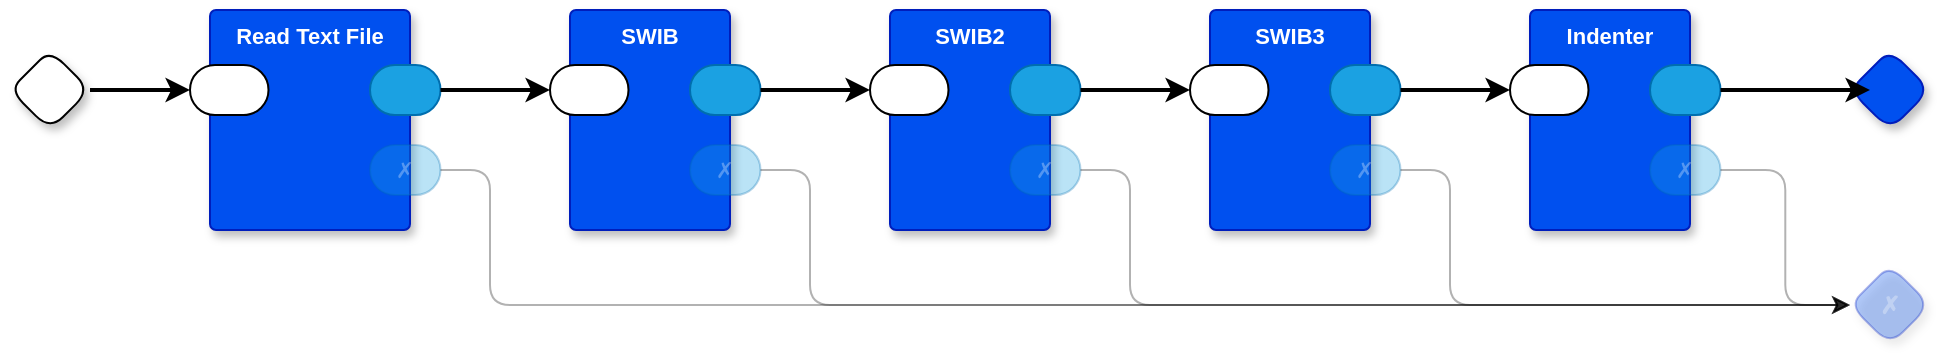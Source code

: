 <mxfile version="24.2.5" type="device" pages="5">
  <diagram name="main" id="m0zTKrYATkNEm8Ja8VeW">
    <mxGraphModel dx="89" dy="1643" grid="1" gridSize="10" guides="1" tooltips="1" connect="1" arrows="1" fold="1" page="1" pageScale="1" pageWidth="850" pageHeight="1100" math="0" shadow="0">
      <root>
        <mxCell id="0" />
        <mxCell id="1" parent="0" />
        <mxCell id="vDygsiKEvxKdtxCckLj3-15" value="Read Text File" style="rounded=1;whiteSpace=wrap;sketch=0;container=1;recursiveResize=0;verticalAlign=top;arcSize=6;fontStyle=1;autosize=0;points=[];absoluteArcSize=1;shadow=1;strokeColor=#001DBC;fillColor=#0050ef;fontColor=#ffffff;fontFamily=Helvetica;fontSize=11;labelBackgroundColor=none;" parent="1" vertex="1">
          <mxGeometry x="980" y="-1000" width="100" height="110" as="geometry">
            <mxRectangle x="-98" y="-1230" width="99" height="26" as="alternateBounds" />
          </mxGeometry>
        </mxCell>
        <mxCell id="vDygsiKEvxKdtxCckLj3-16" value="" style="rounded=1;whiteSpace=wrap;sketch=0;points=[[0,0.5,0,0,0],[1,0.5,0,0,0]];arcSize=50;fontFamily=Helvetica;fontSize=11;fontColor=default;labelBackgroundColor=none;" parent="vDygsiKEvxKdtxCckLj3-15" vertex="1">
          <mxGeometry x="-10" y="27.5" width="39.25" height="25" as="geometry" />
        </mxCell>
        <mxCell id="vDygsiKEvxKdtxCckLj3-17" value="" style="rounded=1;whiteSpace=wrap;sketch=0;points=[[0,0.5,0,0,0],[1,0.5,0,0,0]];fillColor=#1ba1e2;fontColor=#ffffff;strokeColor=#006EAF;arcSize=50;fontFamily=Helvetica;fontSize=11;labelBackgroundColor=none;" parent="vDygsiKEvxKdtxCckLj3-15" vertex="1">
          <mxGeometry x="80" y="27.5" width="35.25" height="25" as="geometry" />
        </mxCell>
        <mxCell id="vDygsiKEvxKdtxCckLj3-18" value="✗" style="rounded=1;whiteSpace=wrap;sketch=0;points=[[0,0.5,0,0,0],[1,0.5,0,0,0]];fillColor=#1ba1e2;fontColor=#ffffff;strokeColor=#006EAF;arcSize=50;fontFamily=Helvetica;fontSize=11;textOpacity=30;opacity=30;labelBackgroundColor=none;" parent="vDygsiKEvxKdtxCckLj3-15" vertex="1">
          <mxGeometry x="80" y="67.5" width="35.25" height="25" as="geometry" />
        </mxCell>
        <mxCell id="vDygsiKEvxKdtxCckLj3-19" value="SWIB" style="rounded=1;whiteSpace=wrap;sketch=0;container=1;recursiveResize=0;verticalAlign=top;arcSize=6;fontStyle=1;autosize=0;points=[];absoluteArcSize=1;shadow=1;strokeColor=#001DBC;fillColor=#0050ef;fontColor=#ffffff;fontFamily=Helvetica;fontSize=11;labelBackgroundColor=none;" parent="1" vertex="1">
          <mxGeometry x="1160" y="-1000" width="80" height="110" as="geometry">
            <mxRectangle x="-98" y="-1230" width="99" height="26" as="alternateBounds" />
          </mxGeometry>
        </mxCell>
        <mxCell id="vDygsiKEvxKdtxCckLj3-20" value="" style="rounded=1;whiteSpace=wrap;sketch=0;points=[[0,0.5,0,0,0],[1,0.5,0,0,0]];arcSize=50;fontFamily=Helvetica;fontSize=11;fontColor=default;labelBackgroundColor=none;" parent="vDygsiKEvxKdtxCckLj3-19" vertex="1">
          <mxGeometry x="-10" y="27.5" width="39.25" height="25" as="geometry" />
        </mxCell>
        <mxCell id="vDygsiKEvxKdtxCckLj3-21" value="" style="rounded=1;whiteSpace=wrap;sketch=0;points=[[0,0.5,0,0,0],[1,0.5,0,0,0]];fillColor=#1ba1e2;fontColor=#ffffff;strokeColor=#006EAF;arcSize=50;fontFamily=Helvetica;fontSize=11;labelBackgroundColor=none;" parent="vDygsiKEvxKdtxCckLj3-19" vertex="1">
          <mxGeometry x="60" y="27.5" width="35.25" height="25" as="geometry" />
        </mxCell>
        <mxCell id="vDygsiKEvxKdtxCckLj3-22" value="✗" style="rounded=1;whiteSpace=wrap;sketch=0;points=[[0,0.5,0,0,0],[1,0.5,0,0,0]];fillColor=#1ba1e2;fontColor=#ffffff;strokeColor=#006EAF;arcSize=50;fontFamily=Helvetica;fontSize=11;textOpacity=30;opacity=30;labelBackgroundColor=none;" parent="vDygsiKEvxKdtxCckLj3-19" vertex="1">
          <mxGeometry x="60" y="67.5" width="35.25" height="25" as="geometry" />
        </mxCell>
        <mxCell id="vDygsiKEvxKdtxCckLj3-35" value="" style="rhombus;whiteSpace=wrap;rounded=1;fontStyle=1;glass=0;sketch=0;fontSize=12;points=[[0,0.5,0,0,0],[0.5,0,0,0,0],[0.5,1,0,0,0],[1,0.5,0,0,0]];shadow=1;fillColor=#0050ef;fontColor=#ffffff;strokeColor=#001DBC;fontFamily=Helvetica;labelBackgroundColor=none;" parent="1" vertex="1">
          <mxGeometry x="1800" y="-980" width="40" height="40" as="geometry" />
        </mxCell>
        <mxCell id="vDygsiKEvxKdtxCckLj3-36" value="✗" style="rhombus;whiteSpace=wrap;rounded=1;fillColor=#0050ef;fontColor=#ffffff;strokeColor=#001DBC;fontStyle=1;glass=0;sketch=0;fontSize=12;points=[[0,0.5,0,0,0],[0.5,0,0,0,0],[0.5,1,0,0,0],[1,0.5,0,0,0]];shadow=1;opacity=30;textOpacity=30;fontFamily=Helvetica;labelBackgroundColor=none;" parent="1" vertex="1">
          <mxGeometry x="1800" y="-872.5" width="40" height="40" as="geometry" />
        </mxCell>
        <mxCell id="lGi_wAHMaVotc6cj7ezb-1" style="edgeStyle=orthogonalEdgeStyle;rounded=0;orthogonalLoop=1;jettySize=auto;html=1;exitX=1;exitY=0.5;exitDx=0;exitDy=0;exitPerimeter=0;strokeWidth=2;" parent="1" source="vDygsiKEvxKdtxCckLj3-42" target="vDygsiKEvxKdtxCckLj3-16" edge="1">
          <mxGeometry relative="1" as="geometry" />
        </mxCell>
        <mxCell id="vDygsiKEvxKdtxCckLj3-42" value="" style="rhombus;whiteSpace=wrap;rounded=1;fontStyle=1;glass=0;sketch=0;fontSize=12;points=[[0,0.5,0,0,0],[0.5,0,0,0,0],[0.5,1,0,0,0],[1,0.5,0,0,0]];shadow=1;fontFamily=Helvetica;fontColor=default;labelBackgroundColor=none;" parent="1" vertex="1">
          <mxGeometry x="880" y="-980" width="40" height="40" as="geometry" />
        </mxCell>
        <mxCell id="vDygsiKEvxKdtxCckLj3-44" value="" style="edgeStyle=orthogonalEdgeStyle;curved=0;rounded=1;orthogonalLoop=1;jettySize=auto;exitX=1;exitY=0.5;exitDx=0;exitDy=0;exitPerimeter=0;entryX=0;entryY=0.5;entryDx=0;entryDy=0;entryPerimeter=0;strokeColor=default;strokeWidth=1;align=center;verticalAlign=middle;fontFamily=Helvetica;fontSize=11;fontColor=default;labelBackgroundColor=default;endArrow=classic;opacity=30;" parent="1" source="vDygsiKEvxKdtxCckLj3-22" target="vDygsiKEvxKdtxCckLj3-36" edge="1">
          <mxGeometry relative="1" as="geometry">
            <Array as="points">
              <mxPoint x="1280" y="-920" />
              <mxPoint x="1280" y="-852" />
            </Array>
          </mxGeometry>
        </mxCell>
        <mxCell id="vDygsiKEvxKdtxCckLj3-45" value="" style="edgeStyle=orthogonalEdgeStyle;curved=0;rounded=1;orthogonalLoop=1;jettySize=auto;exitX=1;exitY=0.5;exitDx=0;exitDy=0;exitPerimeter=0;entryX=0;entryY=0.5;entryDx=0;entryDy=0;entryPerimeter=0;opacity=30;strokeColor=default;strokeWidth=1;align=center;verticalAlign=middle;fontFamily=Helvetica;fontSize=11;fontColor=default;labelBackgroundColor=default;endArrow=classic;" parent="1" source="vDygsiKEvxKdtxCckLj3-18" target="vDygsiKEvxKdtxCckLj3-36" edge="1">
          <mxGeometry relative="1" as="geometry">
            <Array as="points">
              <mxPoint x="1120" y="-920" />
              <mxPoint x="1120" y="-852" />
            </Array>
          </mxGeometry>
        </mxCell>
        <mxCell id="OtukvClZ967XnoqjYrNu-1" style="edgeStyle=orthogonalEdgeStyle;rounded=0;orthogonalLoop=1;jettySize=auto;html=1;exitX=1;exitY=0.5;exitDx=0;exitDy=0;exitPerimeter=0;entryX=0;entryY=0.5;entryDx=0;entryDy=0;entryPerimeter=0;strokeWidth=2;" parent="1" source="vDygsiKEvxKdtxCckLj3-17" target="vDygsiKEvxKdtxCckLj3-20" edge="1">
          <mxGeometry relative="1" as="geometry" />
        </mxCell>
        <mxCell id="x8mnpzoovf8g2NNEFFqO-1" value="SWIB3" style="rounded=1;whiteSpace=wrap;sketch=0;container=1;recursiveResize=0;verticalAlign=top;arcSize=6;fontStyle=1;autosize=0;points=[];absoluteArcSize=1;shadow=1;strokeColor=#001DBC;fillColor=#0050ef;fontColor=#ffffff;fontFamily=Helvetica;fontSize=11;labelBackgroundColor=none;" parent="1" vertex="1">
          <mxGeometry x="1480" y="-1000" width="80" height="110" as="geometry">
            <mxRectangle x="-98" y="-1230" width="99" height="26" as="alternateBounds" />
          </mxGeometry>
        </mxCell>
        <mxCell id="x8mnpzoovf8g2NNEFFqO-2" value="" style="rounded=1;whiteSpace=wrap;sketch=0;points=[[0,0.5,0,0,0],[1,0.5,0,0,0]];arcSize=50;fontFamily=Helvetica;fontSize=11;fontColor=default;labelBackgroundColor=none;" parent="x8mnpzoovf8g2NNEFFqO-1" vertex="1">
          <mxGeometry x="-10" y="27.5" width="39.25" height="25" as="geometry" />
        </mxCell>
        <mxCell id="x8mnpzoovf8g2NNEFFqO-3" value="" style="rounded=1;whiteSpace=wrap;sketch=0;points=[[0,0.5,0,0,0],[1,0.5,0,0,0]];fillColor=#1ba1e2;fontColor=#ffffff;strokeColor=#006EAF;arcSize=50;fontFamily=Helvetica;fontSize=11;labelBackgroundColor=none;" parent="x8mnpzoovf8g2NNEFFqO-1" vertex="1">
          <mxGeometry x="60" y="27.5" width="35.25" height="25" as="geometry" />
        </mxCell>
        <mxCell id="x8mnpzoovf8g2NNEFFqO-4" value="✗" style="rounded=1;whiteSpace=wrap;sketch=0;points=[[0,0.5,0,0,0],[1,0.5,0,0,0]];fillColor=#1ba1e2;fontColor=#ffffff;strokeColor=#006EAF;arcSize=50;fontFamily=Helvetica;fontSize=11;textOpacity=30;opacity=30;labelBackgroundColor=none;" parent="x8mnpzoovf8g2NNEFFqO-1" vertex="1">
          <mxGeometry x="60" y="67.5" width="35.25" height="25" as="geometry" />
        </mxCell>
        <mxCell id="1BDh29ik9_YbMBLDh6V1-1" value="SWIB2" style="rounded=1;whiteSpace=wrap;sketch=0;container=1;recursiveResize=0;verticalAlign=top;arcSize=6;fontStyle=1;autosize=0;points=[];absoluteArcSize=1;shadow=1;strokeColor=#001DBC;fillColor=#0050ef;fontColor=#ffffff;fontFamily=Helvetica;fontSize=11;labelBackgroundColor=none;" parent="1" vertex="1">
          <mxGeometry x="1320" y="-1000" width="80" height="110" as="geometry">
            <mxRectangle x="-98" y="-1230" width="99" height="26" as="alternateBounds" />
          </mxGeometry>
        </mxCell>
        <mxCell id="1BDh29ik9_YbMBLDh6V1-2" value="" style="rounded=1;whiteSpace=wrap;sketch=0;points=[[0,0.5,0,0,0],[1,0.5,0,0,0]];arcSize=50;fontFamily=Helvetica;fontSize=11;fontColor=default;labelBackgroundColor=none;" parent="1BDh29ik9_YbMBLDh6V1-1" vertex="1">
          <mxGeometry x="-10" y="27.5" width="39.25" height="25" as="geometry" />
        </mxCell>
        <mxCell id="1BDh29ik9_YbMBLDh6V1-3" value="" style="rounded=1;whiteSpace=wrap;sketch=0;points=[[0,0.5,0,0,0],[1,0.5,0,0,0]];fillColor=#1ba1e2;fontColor=#ffffff;strokeColor=#006EAF;arcSize=50;fontFamily=Helvetica;fontSize=11;labelBackgroundColor=none;" parent="1BDh29ik9_YbMBLDh6V1-1" vertex="1">
          <mxGeometry x="60" y="27.5" width="35.25" height="25" as="geometry" />
        </mxCell>
        <mxCell id="1BDh29ik9_YbMBLDh6V1-4" value="✗" style="rounded=1;whiteSpace=wrap;sketch=0;points=[[0,0.5,0,0,0],[1,0.5,0,0,0]];fillColor=#1ba1e2;fontColor=#ffffff;strokeColor=#006EAF;arcSize=50;fontFamily=Helvetica;fontSize=11;textOpacity=30;opacity=30;labelBackgroundColor=none;" parent="1BDh29ik9_YbMBLDh6V1-1" vertex="1">
          <mxGeometry x="60" y="67.5" width="35.25" height="25" as="geometry" />
        </mxCell>
        <mxCell id="1BDh29ik9_YbMBLDh6V1-7" style="edgeStyle=orthogonalEdgeStyle;curved=0;rounded=1;orthogonalLoop=1;jettySize=auto;html=1;exitX=1;exitY=0.5;exitDx=0;exitDy=0;exitPerimeter=0;entryX=0;entryY=0.5;entryDx=0;entryDy=0;entryPerimeter=0;strokeColor=default;strokeWidth=2;align=center;verticalAlign=middle;fontFamily=Helvetica;fontSize=11;fontColor=default;labelBackgroundColor=default;endArrow=classic;" parent="1" source="1BDh29ik9_YbMBLDh6V1-3" target="x8mnpzoovf8g2NNEFFqO-2" edge="1">
          <mxGeometry relative="1" as="geometry" />
        </mxCell>
        <mxCell id="1BDh29ik9_YbMBLDh6V1-8" style="edgeStyle=orthogonalEdgeStyle;curved=0;rounded=1;orthogonalLoop=1;jettySize=auto;html=1;exitX=1;exitY=0.5;exitDx=0;exitDy=0;exitPerimeter=0;entryX=0;entryY=0.5;entryDx=0;entryDy=0;entryPerimeter=0;strokeColor=default;strokeWidth=1;align=center;verticalAlign=middle;fontFamily=Helvetica;fontSize=11;fontColor=default;labelBackgroundColor=default;endArrow=classic;opacity=30;" parent="1" source="1BDh29ik9_YbMBLDh6V1-4" target="vDygsiKEvxKdtxCckLj3-36" edge="1">
          <mxGeometry relative="1" as="geometry">
            <Array as="points">
              <mxPoint x="1440" y="-920" />
              <mxPoint x="1440" y="-852" />
            </Array>
          </mxGeometry>
        </mxCell>
        <mxCell id="YIzRtlZIYexhhBOL3l9a-1" style="edgeStyle=orthogonalEdgeStyle;curved=0;rounded=1;orthogonalLoop=1;jettySize=auto;html=1;exitX=1;exitY=0.5;exitDx=0;exitDy=0;exitPerimeter=0;entryX=0;entryY=0.5;entryDx=0;entryDy=0;entryPerimeter=0;strokeColor=default;strokeWidth=2;align=center;verticalAlign=middle;fontFamily=Helvetica;fontSize=11;fontColor=default;labelBackgroundColor=default;endArrow=classic;" parent="1" source="vDygsiKEvxKdtxCckLj3-21" target="1BDh29ik9_YbMBLDh6V1-2" edge="1">
          <mxGeometry relative="1" as="geometry" />
        </mxCell>
        <mxCell id="JMaJ-56j-Kgrru-hRZwP-8" style="edgeStyle=orthogonalEdgeStyle;curved=0;rounded=1;orthogonalLoop=1;jettySize=auto;html=1;exitX=1;exitY=0.5;exitDx=0;exitDy=0;exitPerimeter=0;entryX=0;entryY=0.5;entryDx=0;entryDy=0;entryPerimeter=0;strokeColor=default;strokeWidth=1;align=center;verticalAlign=middle;fontFamily=Helvetica;fontSize=11;fontColor=default;labelBackgroundColor=default;endArrow=classic;opacity=30;" parent="1" source="x8mnpzoovf8g2NNEFFqO-4" target="vDygsiKEvxKdtxCckLj3-36" edge="1">
          <mxGeometry relative="1" as="geometry">
            <Array as="points">
              <mxPoint x="1600" y="-920" />
              <mxPoint x="1600" y="-852" />
            </Array>
          </mxGeometry>
        </mxCell>
        <mxCell id="G4lpyNVELsq-M8yK7Atg-1" value="Indenter" style="rounded=1;whiteSpace=wrap;sketch=0;container=1;recursiveResize=0;verticalAlign=top;arcSize=6;fontStyle=1;autosize=0;points=[];absoluteArcSize=1;shadow=1;strokeColor=#001DBC;fillColor=#0050ef;fontColor=#ffffff;fontFamily=Helvetica;fontSize=11;labelBackgroundColor=none;" parent="1" vertex="1">
          <mxGeometry x="1640" y="-1000" width="80" height="110" as="geometry">
            <mxRectangle x="-98" y="-1230" width="99" height="26" as="alternateBounds" />
          </mxGeometry>
        </mxCell>
        <mxCell id="G4lpyNVELsq-M8yK7Atg-2" value="" style="rounded=1;whiteSpace=wrap;sketch=0;points=[[0,0.5,0,0,0],[1,0.5,0,0,0]];arcSize=50;fontFamily=Helvetica;fontSize=11;fontColor=default;labelBackgroundColor=none;" parent="G4lpyNVELsq-M8yK7Atg-1" vertex="1">
          <mxGeometry x="-10" y="27.5" width="39.25" height="25" as="geometry" />
        </mxCell>
        <mxCell id="G4lpyNVELsq-M8yK7Atg-3" value="" style="rounded=1;whiteSpace=wrap;sketch=0;points=[[0,0.5,0,0,0],[1,0.5,0,0,0]];fillColor=#1ba1e2;fontColor=#ffffff;strokeColor=#006EAF;arcSize=50;fontFamily=Helvetica;fontSize=11;labelBackgroundColor=none;" parent="G4lpyNVELsq-M8yK7Atg-1" vertex="1">
          <mxGeometry x="60" y="27.5" width="35.25" height="25" as="geometry" />
        </mxCell>
        <mxCell id="G4lpyNVELsq-M8yK7Atg-4" value="✗" style="rounded=1;whiteSpace=wrap;sketch=0;points=[[0,0.5,0,0,0],[1,0.5,0,0,0]];fillColor=#1ba1e2;fontColor=#ffffff;strokeColor=#006EAF;arcSize=50;fontFamily=Helvetica;fontSize=11;textOpacity=30;opacity=30;labelBackgroundColor=none;" parent="G4lpyNVELsq-M8yK7Atg-1" vertex="1">
          <mxGeometry x="60" y="67.5" width="35.25" height="25" as="geometry" />
        </mxCell>
        <mxCell id="G4lpyNVELsq-M8yK7Atg-5" style="edgeStyle=orthogonalEdgeStyle;rounded=1;orthogonalLoop=1;jettySize=auto;html=1;exitX=1;exitY=0.5;exitDx=0;exitDy=0;exitPerimeter=0;entryX=0;entryY=0.5;entryDx=0;entryDy=0;entryPerimeter=0;curved=0;strokeWidth=2;" parent="1" source="x8mnpzoovf8g2NNEFFqO-3" target="G4lpyNVELsq-M8yK7Atg-2" edge="1">
          <mxGeometry relative="1" as="geometry" />
        </mxCell>
        <mxCell id="G4lpyNVELsq-M8yK7Atg-6" style="edgeStyle=orthogonalEdgeStyle;rounded=1;orthogonalLoop=1;jettySize=auto;html=1;exitX=1;exitY=0.5;exitDx=0;exitDy=0;exitPerimeter=0;entryX=0.25;entryY=0.5;entryDx=0;entryDy=0;entryPerimeter=0;strokeWidth=2;curved=0;" parent="1" source="G4lpyNVELsq-M8yK7Atg-3" target="vDygsiKEvxKdtxCckLj3-35" edge="1">
          <mxGeometry relative="1" as="geometry" />
        </mxCell>
        <mxCell id="G4lpyNVELsq-M8yK7Atg-7" style="edgeStyle=orthogonalEdgeStyle;curved=0;rounded=1;orthogonalLoop=1;jettySize=auto;html=1;exitX=1;exitY=0.5;exitDx=0;exitDy=0;exitPerimeter=0;entryX=0;entryY=0.5;entryDx=0;entryDy=0;entryPerimeter=0;strokeColor=default;strokeWidth=1;align=center;verticalAlign=middle;fontFamily=Helvetica;fontSize=11;fontColor=default;labelBackgroundColor=default;endArrow=classic;opacity=30;" parent="1" source="G4lpyNVELsq-M8yK7Atg-4" target="vDygsiKEvxKdtxCckLj3-36" edge="1">
          <mxGeometry relative="1" as="geometry" />
        </mxCell>
      </root>
    </mxGraphModel>
  </diagram>
  <diagram name="SWIB" id="TY1bqIpglC3IVhGaqzZm">
    <mxGraphModel dx="861" dy="417" grid="1" gridSize="10" guides="1" tooltips="1" connect="1" arrows="1" fold="1" page="1" pageScale="1" pageWidth="850" pageHeight="1100" math="0" shadow="0">
      <root>
        <mxCell id="Y0OyRnPT7S_v4gDyQBb1-0" />
        <mxCell id="Y0OyRnPT7S_v4gDyQBb1-1" parent="Y0OyRnPT7S_v4gDyQBb1-0" />
        <mxCell id="tEcO9DKEnbY_C96QV74L-0" value="Transpile" style="rounded=1;whiteSpace=wrap;sketch=0;container=1;recursiveResize=0;verticalAlign=top;arcSize=6;fontStyle=1;autosize=0;points=[];absoluteArcSize=1;shadow=1;strokeColor=#001DBC;fillColor=#0050ef;fontColor=#ffffff;fontFamily=Helvetica;fontSize=11;" parent="Y0OyRnPT7S_v4gDyQBb1-1" vertex="1">
          <mxGeometry x="490" y="50" width="130" height="210" as="geometry">
            <mxRectangle x="-98" y="-1230" width="99" height="26" as="alternateBounds" />
          </mxGeometry>
        </mxCell>
        <mxCell id="tEcO9DKEnbY_C96QV74L-1" value="ohmfn" style="rounded=1;whiteSpace=wrap;sketch=0;points=[[0,0.5,0,0,0],[1,0.5,0,0,0]];arcSize=50;fontFamily=Helvetica;fontSize=11;fontColor=default;fontStyle=0" parent="tEcO9DKEnbY_C96QV74L-0" vertex="1">
          <mxGeometry x="-17" y="57.5" width="66" height="25" as="geometry" />
        </mxCell>
        <mxCell id="tEcO9DKEnbY_C96QV74L-2" value="" style="rounded=1;whiteSpace=wrap;sketch=0;points=[[0,0.5,0,0,0],[1,0.5,0,0,0]];fillColor=#1ba1e2;fontColor=#ffffff;strokeColor=#006EAF;arcSize=50;fontFamily=Helvetica;fontSize=11;" parent="tEcO9DKEnbY_C96QV74L-0" vertex="1">
          <mxGeometry x="100" y="27.5" width="35.25" height="25" as="geometry" />
        </mxCell>
        <mxCell id="tEcO9DKEnbY_C96QV74L-3" value="✗" style="rounded=1;whiteSpace=wrap;sketch=0;points=[[0,0.5,0,0,0],[1,0.5,0,0,0]];fillColor=#1ba1e2;fontColor=#ffffff;strokeColor=#006EAF;arcSize=50;fontFamily=Helvetica;fontSize=11;textOpacity=30;" parent="tEcO9DKEnbY_C96QV74L-0" vertex="1">
          <mxGeometry x="100" y="67.5" width="35.25" height="25" as="geometry" />
        </mxCell>
        <mxCell id="tEcO9DKEnbY_C96QV74L-4" value="rwrfn" style="rounded=1;whiteSpace=wrap;sketch=0;points=[[0,0.5,0,0,0],[1,0.5,0,0,0]];arcSize=50;fontFamily=Helvetica;fontSize=11;fontColor=default;" parent="tEcO9DKEnbY_C96QV74L-0" vertex="1">
          <mxGeometry x="-17" y="92.5" width="66" height="25" as="geometry" />
        </mxCell>
        <mxCell id="tEcO9DKEnbY_C96QV74L-5" value="input" style="rounded=1;whiteSpace=wrap;sketch=0;points=[[0,0.5,0,0,0],[1,0.5,0,0,0]];arcSize=50;fontFamily=Helvetica;fontSize=11;fontColor=default;" parent="tEcO9DKEnbY_C96QV74L-0" vertex="1">
          <mxGeometry x="-17" y="167.5" width="66" height="25" as="geometry" />
        </mxCell>
        <mxCell id="tEcO9DKEnbY_C96QV74L-6" value="grammar name" style="rounded=1;whiteSpace=wrap;sketch=0;points=[[0,0.5,0,0,0],[1,0.5,0,0,0]];arcSize=50;fontFamily=Helvetica;fontSize=11;fontColor=default;" parent="tEcO9DKEnbY_C96QV74L-0" vertex="1">
          <mxGeometry x="-16" y="27.5" width="66" height="25" as="geometry" />
        </mxCell>
        <mxCell id="tEcO9DKEnbY_C96QV74L-7" value="rwrsupportfn" style="rounded=1;whiteSpace=wrap;sketch=0;points=[[0,0.5,0,0,0],[1,0.5,0,0,0]];arcSize=50;fontFamily=Helvetica;fontSize=11;fontColor=default;" parent="tEcO9DKEnbY_C96QV74L-0" vertex="1">
          <mxGeometry x="-17" y="127.5" width="66" height="25" as="geometry" />
        </mxCell>
        <mxCell id="tEcO9DKEnbY_C96QV74L-8" value="" style="edgeStyle=orthogonalEdgeStyle;shape=connector;rounded=1;jumpStyle=arc;orthogonalLoop=1;jettySize=auto;exitX=1;exitY=0.5;exitDx=0;exitDy=0;exitPerimeter=0;entryX=0;entryY=0.5;entryDx=0;entryDy=0;entryPerimeter=0;labelBackgroundColor=default;strokeColor=#666666;strokeWidth=2;fontFamily=Helvetica;fontSize=11;fontColor=default;endArrow=classic;fillColor=#f5f5f5;opacity=90;" parent="Y0OyRnPT7S_v4gDyQBb1-1" source="tEcO9DKEnbY_C96QV74L-2" target="tEcO9DKEnbY_C96QV74L-27" edge="1">
          <mxGeometry relative="1" as="geometry">
            <mxPoint x="740" y="90" as="targetPoint" />
          </mxGeometry>
        </mxCell>
        <mxCell id="tEcO9DKEnbY_C96QV74L-9" value="" style="edgeStyle=orthogonalEdgeStyle;shape=connector;rounded=1;jumpStyle=arc;orthogonalLoop=1;jettySize=auto;exitX=1;exitY=0.5;exitDx=0;exitDy=0;exitPerimeter=0;entryX=0;entryY=0.5;entryDx=0;entryDy=0;entryPerimeter=0;labelBackgroundColor=default;strokeColor=#666666;strokeWidth=1;fontFamily=Helvetica;fontSize=11;fontColor=default;endArrow=classic;fillColor=#f5f5f5;opacity=90;" parent="Y0OyRnPT7S_v4gDyQBb1-1" source="tEcO9DKEnbY_C96QV74L-3" target="tEcO9DKEnbY_C96QV74L-28" edge="1">
          <mxGeometry relative="1" as="geometry">
            <mxPoint x="740" y="270" as="targetPoint" />
          </mxGeometry>
        </mxCell>
        <mxCell id="tEcO9DKEnbY_C96QV74L-10" value="&#39;swib" style="rounded=1;whiteSpace=wrap;sketch=0;container=1;recursiveResize=0;verticalAlign=middle;arcSize=6;fontStyle=1;autosize=0;points=[];absoluteArcSize=1;shadow=0;strokeColor=#6c8ebf;fillColor=#dae8fc;fontFamily=Helvetica;fontSize=11;gradientColor=#E6E6E6;" parent="Y0OyRnPT7S_v4gDyQBb1-1" vertex="1">
          <mxGeometry x="210" y="80" width="110" height="20" as="geometry">
            <mxRectangle x="-98" y="-1230" width="99" height="26" as="alternateBounds" />
          </mxGeometry>
        </mxCell>
        <mxCell id="tEcO9DKEnbY_C96QV74L-11" value="" style="rounded=1;whiteSpace=wrap;sketch=0;points=[[0,0.5,0,0,0],[1,0.5,0,0,0]];arcSize=50;fontFamily=Helvetica;fontSize=11;fontColor=default;" parent="tEcO9DKEnbY_C96QV74L-10" vertex="1">
          <mxGeometry x="100" y="3.75" width="20" height="12.5" as="geometry" />
        </mxCell>
        <mxCell id="tEcO9DKEnbY_C96QV74L-12" value="" style="rounded=1;whiteSpace=wrap;sketch=0;points=[[0,0.5,0,0,0],[1,0.5,0,0,0]];arcSize=50;fontFamily=Helvetica;fontSize=11;fontColor=default;" parent="tEcO9DKEnbY_C96QV74L-10" vertex="1">
          <mxGeometry x="-10" y="3.75" width="20" height="12.5" as="geometry" />
        </mxCell>
        <mxCell id="tEcO9DKEnbY_C96QV74L-13" value="&#39;null.js" style="rounded=1;whiteSpace=wrap;sketch=0;container=1;recursiveResize=0;verticalAlign=middle;arcSize=6;fontStyle=1;autosize=0;points=[];absoluteArcSize=1;shadow=0;strokeColor=#6c8ebf;fillColor=#dae8fc;fontFamily=Helvetica;fontSize=11;gradientColor=#E6E6E6;" parent="Y0OyRnPT7S_v4gDyQBb1-1" vertex="1">
          <mxGeometry x="200" y="180" width="200" height="20" as="geometry">
            <mxRectangle x="-98" y="-1230" width="99" height="26" as="alternateBounds" />
          </mxGeometry>
        </mxCell>
        <mxCell id="tEcO9DKEnbY_C96QV74L-14" value="" style="rounded=1;whiteSpace=wrap;sketch=0;points=[[0,0.5,0,0,0],[1,0.5,0,0,0]];arcSize=50;fontFamily=Helvetica;fontSize=11;fontColor=default;" parent="tEcO9DKEnbY_C96QV74L-13" vertex="1">
          <mxGeometry x="190" y="3.75" width="20" height="12.5" as="geometry" />
        </mxCell>
        <mxCell id="tEcO9DKEnbY_C96QV74L-15" value="" style="rounded=1;whiteSpace=wrap;sketch=0;points=[[0,0.5,0,0,0],[1,0.5,0,0,0]];arcSize=50;fontFamily=Helvetica;fontSize=11;fontColor=default;" parent="tEcO9DKEnbY_C96QV74L-13" vertex="1">
          <mxGeometry x="-10" y="3.75" width="20" height="12.5" as="geometry" />
        </mxCell>
        <mxCell id="tEcO9DKEnbY_C96QV74L-16" value="" style="edgeStyle=orthogonalEdgeStyle;shape=connector;rounded=1;orthogonalLoop=1;jettySize=auto;entryX=0;entryY=0.5;entryDx=0;entryDy=0;entryPerimeter=0;labelBackgroundColor=default;strokeColor=default;strokeWidth=2;align=center;verticalAlign=middle;fontFamily=Helvetica;fontSize=11;fontColor=default;endArrow=classic;" parent="Y0OyRnPT7S_v4gDyQBb1-1" source="tEcO9DKEnbY_C96QV74L-14" target="tEcO9DKEnbY_C96QV74L-7" edge="1">
          <mxGeometry relative="1" as="geometry" />
        </mxCell>
        <mxCell id="tEcO9DKEnbY_C96QV74L-17" value="&#39;swib.ohm" style="rounded=1;whiteSpace=wrap;sketch=0;container=1;recursiveResize=0;verticalAlign=middle;arcSize=6;fontStyle=1;autosize=0;points=[];absoluteArcSize=1;shadow=0;strokeColor=#6c8ebf;fillColor=#dae8fc;fontFamily=Helvetica;fontSize=11;gradientColor=#E6E6E6;" parent="Y0OyRnPT7S_v4gDyQBb1-1" vertex="1">
          <mxGeometry x="200" y="110" width="200" height="20" as="geometry">
            <mxRectangle x="-98" y="-1230" width="99" height="26" as="alternateBounds" />
          </mxGeometry>
        </mxCell>
        <mxCell id="tEcO9DKEnbY_C96QV74L-18" value="" style="rounded=1;whiteSpace=wrap;sketch=0;points=[[0,0.5,0,0,0],[1,0.5,0,0,0]];arcSize=50;fontFamily=Helvetica;fontSize=11;fontColor=default;" parent="tEcO9DKEnbY_C96QV74L-17" vertex="1">
          <mxGeometry x="190" y="3.75" width="20" height="12.5" as="geometry" />
        </mxCell>
        <mxCell id="tEcO9DKEnbY_C96QV74L-19" value="" style="rounded=1;whiteSpace=wrap;sketch=0;points=[[0,0.5,0,0,0],[1,0.5,0,0,0]];arcSize=50;fontFamily=Helvetica;fontSize=11;fontColor=default;" parent="tEcO9DKEnbY_C96QV74L-17" vertex="1">
          <mxGeometry x="-10" y="3.75" width="20" height="12.5" as="geometry" />
        </mxCell>
        <mxCell id="tEcO9DKEnbY_C96QV74L-20" value="" style="edgeStyle=orthogonalEdgeStyle;shape=connector;rounded=1;orthogonalLoop=1;jettySize=auto;exitX=1;exitY=0.5;exitDx=0;exitDy=0;exitPerimeter=0;entryX=0;entryY=0.5;entryDx=0;entryDy=0;entryPerimeter=0;labelBackgroundColor=default;strokeColor=default;strokeWidth=2;align=center;verticalAlign=middle;fontFamily=Helvetica;fontSize=11;fontColor=default;endArrow=classic;" parent="Y0OyRnPT7S_v4gDyQBb1-1" source="tEcO9DKEnbY_C96QV74L-18" target="tEcO9DKEnbY_C96QV74L-1" edge="1">
          <mxGeometry relative="1" as="geometry">
            <Array as="points">
              <mxPoint x="440" y="120" />
              <mxPoint x="440" y="120" />
            </Array>
          </mxGeometry>
        </mxCell>
        <mxCell id="tEcO9DKEnbY_C96QV74L-21" value="&#39;swib.rwr" style="rounded=1;whiteSpace=wrap;sketch=0;container=1;recursiveResize=0;verticalAlign=middle;arcSize=6;fontStyle=1;autosize=0;points=[];absoluteArcSize=1;shadow=0;strokeColor=#6c8ebf;fillColor=#dae8fc;fontFamily=Helvetica;fontSize=11;gradientColor=#E6E6E6;" parent="Y0OyRnPT7S_v4gDyQBb1-1" vertex="1">
          <mxGeometry x="200" y="145" width="200" height="20" as="geometry">
            <mxRectangle x="-98" y="-1230" width="99" height="26" as="alternateBounds" />
          </mxGeometry>
        </mxCell>
        <mxCell id="tEcO9DKEnbY_C96QV74L-22" value="" style="rounded=1;whiteSpace=wrap;sketch=0;points=[[0,0.5,0,0,0],[1,0.5,0,0,0]];arcSize=50;fontFamily=Helvetica;fontSize=11;fontColor=default;" parent="tEcO9DKEnbY_C96QV74L-21" vertex="1">
          <mxGeometry x="190" y="3.75" width="20" height="12.5" as="geometry" />
        </mxCell>
        <mxCell id="tEcO9DKEnbY_C96QV74L-23" value="" style="rounded=1;whiteSpace=wrap;sketch=0;points=[[0,0.5,0,0,0],[1,0.5,0,0,0]];arcSize=50;fontFamily=Helvetica;fontSize=11;fontColor=default;" parent="tEcO9DKEnbY_C96QV74L-21" vertex="1">
          <mxGeometry x="-10" y="3.75" width="20" height="12.5" as="geometry" />
        </mxCell>
        <mxCell id="tEcO9DKEnbY_C96QV74L-24" value="" style="edgeStyle=orthogonalEdgeStyle;shape=connector;rounded=1;orthogonalLoop=1;jettySize=auto;labelBackgroundColor=default;strokeColor=default;strokeWidth=2;align=center;verticalAlign=middle;fontFamily=Helvetica;fontSize=11;fontColor=default;endArrow=classic;" parent="Y0OyRnPT7S_v4gDyQBb1-1" source="tEcO9DKEnbY_C96QV74L-22" target="tEcO9DKEnbY_C96QV74L-4" edge="1">
          <mxGeometry relative="1" as="geometry" />
        </mxCell>
        <mxCell id="tEcO9DKEnbY_C96QV74L-25" value="" style="edgeStyle=orthogonalEdgeStyle;shape=connector;rounded=1;orthogonalLoop=1;jettySize=auto;exitX=1;exitY=0.5;exitDx=0;exitDy=0;exitPerimeter=0;entryX=0;entryY=0.5;entryDx=0;entryDy=0;entryPerimeter=0;labelBackgroundColor=default;strokeColor=default;strokeWidth=2;align=center;verticalAlign=middle;fontFamily=Helvetica;fontSize=11;fontColor=default;endArrow=classic;" parent="Y0OyRnPT7S_v4gDyQBb1-1" source="tEcO9DKEnbY_C96QV74L-11" target="tEcO9DKEnbY_C96QV74L-6" edge="1">
          <mxGeometry relative="1" as="geometry" />
        </mxCell>
        <mxCell id="tEcO9DKEnbY_C96QV74L-26" value="" style="rhombus;whiteSpace=wrap;rounded=1;fontStyle=1;glass=0;sketch=0;fontSize=12;points=[[0,0.5,0,0,0],[0.5,0,0,0,0],[0.5,1,0,0,0],[1,0.5,0,0,0]];shadow=1;fontFamily=Helvetica;fontColor=default;labelBackgroundColor=none;" parent="Y0OyRnPT7S_v4gDyQBb1-1" vertex="1">
          <mxGeometry x="50" y="210" width="40" height="40" as="geometry" />
        </mxCell>
        <mxCell id="tEcO9DKEnbY_C96QV74L-27" value="" style="rhombus;whiteSpace=wrap;rounded=1;fontStyle=1;glass=0;sketch=0;fontSize=12;points=[[0,0.5,0,0,0],[0.5,0,0,0,0],[0.5,1,0,0,0],[1,0.5,0,0,0]];shadow=1;fillColor=#0050ef;fontColor=#ffffff;strokeColor=#001DBC;fontFamily=Helvetica;labelBackgroundColor=none;" parent="Y0OyRnPT7S_v4gDyQBb1-1" vertex="1">
          <mxGeometry x="710" y="70" width="40" height="40" as="geometry" />
        </mxCell>
        <mxCell id="tEcO9DKEnbY_C96QV74L-28" value="✗" style="rhombus;whiteSpace=wrap;rounded=1;fillColor=#0050ef;fontColor=#ffffff;strokeColor=#001DBC;fontStyle=1;glass=0;sketch=0;fontSize=12;points=[[0,0.5,0,0,0],[0.5,0,0,0,0],[0.5,1,0,0,0],[1,0.5,0,0,0]];shadow=1;opacity=30;textOpacity=30;labelBackgroundColor=none;" parent="Y0OyRnPT7S_v4gDyQBb1-1" vertex="1">
          <mxGeometry x="710" y="230" width="40" height="40" as="geometry" />
        </mxCell>
        <mxCell id="tEcO9DKEnbY_C96QV74L-29" value="" style="edgeStyle=orthogonalEdgeStyle;rounded=1;orthogonalLoop=1;jettySize=auto;exitX=1;exitY=0.5;exitDx=0;exitDy=0;exitPerimeter=0;entryX=0;entryY=0.5;entryDx=0;entryDy=0;entryPerimeter=0;curved=0;opacity=30;" parent="Y0OyRnPT7S_v4gDyQBb1-1" source="tEcO9DKEnbY_C96QV74L-26" target="tEcO9DKEnbY_C96QV74L-12" edge="1">
          <mxGeometry relative="1" as="geometry">
            <Array as="points">
              <mxPoint x="140" y="230" />
              <mxPoint x="140" y="90" />
            </Array>
          </mxGeometry>
        </mxCell>
        <mxCell id="tEcO9DKEnbY_C96QV74L-30" value="" style="edgeStyle=orthogonalEdgeStyle;curved=0;rounded=1;orthogonalLoop=1;jettySize=auto;exitX=1;exitY=0.5;exitDx=0;exitDy=0;exitPerimeter=0;entryX=0;entryY=0.5;entryDx=0;entryDy=0;entryPerimeter=0;opacity=30;strokeColor=default;align=center;verticalAlign=middle;fontFamily=Helvetica;fontSize=11;fontColor=default;labelBackgroundColor=default;endArrow=classic;" parent="Y0OyRnPT7S_v4gDyQBb1-1" source="tEcO9DKEnbY_C96QV74L-26" target="tEcO9DKEnbY_C96QV74L-19" edge="1">
          <mxGeometry relative="1" as="geometry" />
        </mxCell>
        <mxCell id="tEcO9DKEnbY_C96QV74L-31" value="" style="edgeStyle=orthogonalEdgeStyle;curved=0;rounded=1;orthogonalLoop=1;jettySize=auto;exitX=1;exitY=0.5;exitDx=0;exitDy=0;exitPerimeter=0;entryX=0;entryY=0.5;entryDx=0;entryDy=0;entryPerimeter=0;opacity=30;strokeColor=default;align=center;verticalAlign=middle;fontFamily=Helvetica;fontSize=11;fontColor=default;labelBackgroundColor=default;endArrow=classic;" parent="Y0OyRnPT7S_v4gDyQBb1-1" source="tEcO9DKEnbY_C96QV74L-26" target="tEcO9DKEnbY_C96QV74L-23" edge="1">
          <mxGeometry relative="1" as="geometry" />
        </mxCell>
        <mxCell id="tEcO9DKEnbY_C96QV74L-32" value="" style="edgeStyle=orthogonalEdgeStyle;curved=0;rounded=1;orthogonalLoop=1;jettySize=auto;exitX=1;exitY=0.5;exitDx=0;exitDy=0;exitPerimeter=0;entryX=0;entryY=0.5;entryDx=0;entryDy=0;entryPerimeter=0;opacity=30;strokeColor=default;align=center;verticalAlign=middle;fontFamily=Helvetica;fontSize=11;fontColor=default;labelBackgroundColor=default;endArrow=classic;" parent="Y0OyRnPT7S_v4gDyQBb1-1" source="tEcO9DKEnbY_C96QV74L-26" target="tEcO9DKEnbY_C96QV74L-15" edge="1">
          <mxGeometry relative="1" as="geometry" />
        </mxCell>
        <mxCell id="tEcO9DKEnbY_C96QV74L-33" value="" style="edgeStyle=orthogonalEdgeStyle;curved=0;rounded=1;orthogonalLoop=1;jettySize=auto;exitX=1;exitY=0.5;exitDx=0;exitDy=0;exitPerimeter=0;entryX=0;entryY=0.5;entryDx=0;entryDy=0;entryPerimeter=0;strokeColor=default;align=center;verticalAlign=middle;fontFamily=Helvetica;fontSize=11;fontColor=default;labelBackgroundColor=default;endArrow=classic;strokeWidth=2;" parent="Y0OyRnPT7S_v4gDyQBb1-1" source="tEcO9DKEnbY_C96QV74L-26" target="tEcO9DKEnbY_C96QV74L-5" edge="1">
          <mxGeometry relative="1" as="geometry" />
        </mxCell>
      </root>
    </mxGraphModel>
  </diagram>
  <diagram id="edj41s_u8P-S-j4si55l" name="SWIB2">
    <mxGraphModel dx="939" dy="543" grid="1" gridSize="10" guides="1" tooltips="1" connect="1" arrows="1" fold="1" page="1" pageScale="1" pageWidth="850" pageHeight="1100" math="0" shadow="0">
      <root>
        <mxCell id="0" />
        <mxCell id="1" parent="0" />
        <mxCell id="jlv-hqknTuM6rnUhw_S5-1" value="Transpile" style="rounded=1;whiteSpace=wrap;sketch=0;container=1;recursiveResize=0;verticalAlign=top;arcSize=6;fontStyle=1;autosize=0;points=[];absoluteArcSize=1;shadow=1;strokeColor=#001DBC;fillColor=#0050ef;fontColor=#ffffff;fontFamily=Helvetica;fontSize=11;" parent="1" vertex="1">
          <mxGeometry x="500" y="60" width="130" height="210" as="geometry">
            <mxRectangle x="-98" y="-1230" width="99" height="26" as="alternateBounds" />
          </mxGeometry>
        </mxCell>
        <mxCell id="jlv-hqknTuM6rnUhw_S5-2" value="ohmfn" style="rounded=1;whiteSpace=wrap;sketch=0;points=[[0,0.5,0,0,0],[1,0.5,0,0,0]];arcSize=50;fontFamily=Helvetica;fontSize=11;fontColor=default;fontStyle=0" parent="jlv-hqknTuM6rnUhw_S5-1" vertex="1">
          <mxGeometry x="-17" y="57.5" width="66" height="25" as="geometry" />
        </mxCell>
        <mxCell id="jlv-hqknTuM6rnUhw_S5-3" value="" style="rounded=1;whiteSpace=wrap;sketch=0;points=[[0,0.5,0,0,0],[1,0.5,0,0,0]];fillColor=#1ba1e2;fontColor=#ffffff;strokeColor=#006EAF;arcSize=50;fontFamily=Helvetica;fontSize=11;" parent="jlv-hqknTuM6rnUhw_S5-1" vertex="1">
          <mxGeometry x="100" y="27.5" width="35.25" height="25" as="geometry" />
        </mxCell>
        <mxCell id="jlv-hqknTuM6rnUhw_S5-4" value="✗" style="rounded=1;whiteSpace=wrap;sketch=0;points=[[0,0.5,0,0,0],[1,0.5,0,0,0]];fillColor=#1ba1e2;fontColor=#ffffff;strokeColor=#006EAF;arcSize=50;fontFamily=Helvetica;fontSize=11;textOpacity=30;" parent="jlv-hqknTuM6rnUhw_S5-1" vertex="1">
          <mxGeometry x="100" y="67.5" width="35.25" height="25" as="geometry" />
        </mxCell>
        <mxCell id="jlv-hqknTuM6rnUhw_S5-5" value="rwrfn" style="rounded=1;whiteSpace=wrap;sketch=0;points=[[0,0.5,0,0,0],[1,0.5,0,0,0]];arcSize=50;fontFamily=Helvetica;fontSize=11;fontColor=default;" parent="jlv-hqknTuM6rnUhw_S5-1" vertex="1">
          <mxGeometry x="-17" y="92.5" width="66" height="25" as="geometry" />
        </mxCell>
        <mxCell id="jlv-hqknTuM6rnUhw_S5-6" value="input" style="rounded=1;whiteSpace=wrap;sketch=0;points=[[0,0.5,0,0,0],[1,0.5,0,0,0]];arcSize=50;fontFamily=Helvetica;fontSize=11;fontColor=default;" parent="jlv-hqknTuM6rnUhw_S5-1" vertex="1">
          <mxGeometry x="-17" y="167.5" width="66" height="25" as="geometry" />
        </mxCell>
        <mxCell id="jlv-hqknTuM6rnUhw_S5-7" value="grammar name" style="rounded=1;whiteSpace=wrap;sketch=0;points=[[0,0.5,0,0,0],[1,0.5,0,0,0]];arcSize=50;fontFamily=Helvetica;fontSize=11;fontColor=default;" parent="jlv-hqknTuM6rnUhw_S5-1" vertex="1">
          <mxGeometry x="-16" y="27.5" width="66" height="25" as="geometry" />
        </mxCell>
        <mxCell id="jlv-hqknTuM6rnUhw_S5-8" value="rwrsupportfn" style="rounded=1;whiteSpace=wrap;sketch=0;points=[[0,0.5,0,0,0],[1,0.5,0,0,0]];arcSize=50;fontFamily=Helvetica;fontSize=11;fontColor=default;" parent="jlv-hqknTuM6rnUhw_S5-1" vertex="1">
          <mxGeometry x="-17" y="127.5" width="66" height="25" as="geometry" />
        </mxCell>
        <mxCell id="jlv-hqknTuM6rnUhw_S5-9" value="" style="edgeStyle=orthogonalEdgeStyle;shape=connector;rounded=1;jumpStyle=arc;orthogonalLoop=1;jettySize=auto;exitX=1;exitY=0.5;exitDx=0;exitDy=0;exitPerimeter=0;entryX=0;entryY=0.5;entryDx=0;entryDy=0;entryPerimeter=0;labelBackgroundColor=default;strokeColor=#666666;strokeWidth=2;fontFamily=Helvetica;fontSize=11;fontColor=default;endArrow=classic;fillColor=#f5f5f5;opacity=90;" parent="1" source="jlv-hqknTuM6rnUhw_S5-3" target="jlv-hqknTuM6rnUhw_S5-28" edge="1">
          <mxGeometry relative="1" as="geometry">
            <mxPoint x="750" y="100" as="targetPoint" />
          </mxGeometry>
        </mxCell>
        <mxCell id="jlv-hqknTuM6rnUhw_S5-10" value="" style="edgeStyle=orthogonalEdgeStyle;shape=connector;rounded=1;jumpStyle=arc;orthogonalLoop=1;jettySize=auto;exitX=1;exitY=0.5;exitDx=0;exitDy=0;exitPerimeter=0;entryX=0;entryY=0.5;entryDx=0;entryDy=0;entryPerimeter=0;labelBackgroundColor=default;strokeColor=#666666;strokeWidth=1;fontFamily=Helvetica;fontSize=11;fontColor=default;endArrow=classic;fillColor=#f5f5f5;opacity=90;" parent="1" source="jlv-hqknTuM6rnUhw_S5-4" target="jlv-hqknTuM6rnUhw_S5-29" edge="1">
          <mxGeometry relative="1" as="geometry">
            <mxPoint x="750" y="280" as="targetPoint" />
          </mxGeometry>
        </mxCell>
        <mxCell id="jlv-hqknTuM6rnUhw_S5-11" value="&#39;defname" style="rounded=1;whiteSpace=wrap;sketch=0;container=1;recursiveResize=0;verticalAlign=middle;arcSize=6;fontStyle=1;autosize=0;points=[];absoluteArcSize=1;shadow=0;strokeColor=#6c8ebf;fillColor=#dae8fc;fontFamily=Helvetica;fontSize=11;gradientColor=#E6E6E6;" parent="1" vertex="1">
          <mxGeometry x="220" y="90" width="110" height="20" as="geometry">
            <mxRectangle x="-98" y="-1230" width="99" height="26" as="alternateBounds" />
          </mxGeometry>
        </mxCell>
        <mxCell id="jlv-hqknTuM6rnUhw_S5-12" value="" style="rounded=1;whiteSpace=wrap;sketch=0;points=[[0,0.5,0,0,0],[1,0.5,0,0,0]];arcSize=50;fontFamily=Helvetica;fontSize=11;fontColor=default;" parent="jlv-hqknTuM6rnUhw_S5-11" vertex="1">
          <mxGeometry x="100" y="3.75" width="20" height="12.5" as="geometry" />
        </mxCell>
        <mxCell id="jlv-hqknTuM6rnUhw_S5-13" value="" style="rounded=1;whiteSpace=wrap;sketch=0;points=[[0,0.5,0,0,0],[1,0.5,0,0,0]];arcSize=50;fontFamily=Helvetica;fontSize=11;fontColor=default;" parent="jlv-hqknTuM6rnUhw_S5-11" vertex="1">
          <mxGeometry x="-10" y="3.75" width="20" height="12.5" as="geometry" />
        </mxCell>
        <mxCell id="jlv-hqknTuM6rnUhw_S5-14" value="&#39;null.js" style="rounded=1;whiteSpace=wrap;sketch=0;container=1;recursiveResize=0;verticalAlign=middle;arcSize=6;fontStyle=1;autosize=0;points=[];absoluteArcSize=1;shadow=0;strokeColor=#6c8ebf;fillColor=#dae8fc;fontFamily=Helvetica;fontSize=11;gradientColor=#E6E6E6;" parent="1" vertex="1">
          <mxGeometry x="210" y="190" width="200" height="20" as="geometry">
            <mxRectangle x="-98" y="-1230" width="99" height="26" as="alternateBounds" />
          </mxGeometry>
        </mxCell>
        <mxCell id="jlv-hqknTuM6rnUhw_S5-15" value="" style="rounded=1;whiteSpace=wrap;sketch=0;points=[[0,0.5,0,0,0],[1,0.5,0,0,0]];arcSize=50;fontFamily=Helvetica;fontSize=11;fontColor=default;" parent="jlv-hqknTuM6rnUhw_S5-14" vertex="1">
          <mxGeometry x="190" y="3.75" width="20" height="12.5" as="geometry" />
        </mxCell>
        <mxCell id="jlv-hqknTuM6rnUhw_S5-16" value="" style="rounded=1;whiteSpace=wrap;sketch=0;points=[[0,0.5,0,0,0],[1,0.5,0,0,0]];arcSize=50;fontFamily=Helvetica;fontSize=11;fontColor=default;" parent="jlv-hqknTuM6rnUhw_S5-14" vertex="1">
          <mxGeometry x="-10" y="3.75" width="20" height="12.5" as="geometry" />
        </mxCell>
        <mxCell id="jlv-hqknTuM6rnUhw_S5-17" value="" style="edgeStyle=orthogonalEdgeStyle;shape=connector;rounded=1;orthogonalLoop=1;jettySize=auto;entryX=0;entryY=0.5;entryDx=0;entryDy=0;entryPerimeter=0;labelBackgroundColor=default;strokeColor=default;strokeWidth=2;align=center;verticalAlign=middle;fontFamily=Helvetica;fontSize=11;fontColor=default;endArrow=classic;" parent="1" source="jlv-hqknTuM6rnUhw_S5-15" target="jlv-hqknTuM6rnUhw_S5-8" edge="1">
          <mxGeometry relative="1" as="geometry" />
        </mxCell>
        <mxCell id="jlv-hqknTuM6rnUhw_S5-18" value="&#39;defname.ohm" style="rounded=1;whiteSpace=wrap;sketch=0;container=1;recursiveResize=0;verticalAlign=middle;arcSize=6;fontStyle=1;autosize=0;points=[];absoluteArcSize=1;shadow=0;strokeColor=#6c8ebf;fillColor=#dae8fc;fontFamily=Helvetica;fontSize=11;gradientColor=#E6E6E6;" parent="1" vertex="1">
          <mxGeometry x="210" y="120" width="200" height="20" as="geometry">
            <mxRectangle x="-98" y="-1230" width="99" height="26" as="alternateBounds" />
          </mxGeometry>
        </mxCell>
        <mxCell id="jlv-hqknTuM6rnUhw_S5-19" value="" style="rounded=1;whiteSpace=wrap;sketch=0;points=[[0,0.5,0,0,0],[1,0.5,0,0,0]];arcSize=50;fontFamily=Helvetica;fontSize=11;fontColor=default;" parent="jlv-hqknTuM6rnUhw_S5-18" vertex="1">
          <mxGeometry x="190" y="3.75" width="20" height="12.5" as="geometry" />
        </mxCell>
        <mxCell id="jlv-hqknTuM6rnUhw_S5-20" value="" style="rounded=1;whiteSpace=wrap;sketch=0;points=[[0,0.5,0,0,0],[1,0.5,0,0,0]];arcSize=50;fontFamily=Helvetica;fontSize=11;fontColor=default;" parent="jlv-hqknTuM6rnUhw_S5-18" vertex="1">
          <mxGeometry x="-10" y="3.75" width="20" height="12.5" as="geometry" />
        </mxCell>
        <mxCell id="jlv-hqknTuM6rnUhw_S5-21" value="" style="edgeStyle=orthogonalEdgeStyle;shape=connector;rounded=1;orthogonalLoop=1;jettySize=auto;exitX=1;exitY=0.5;exitDx=0;exitDy=0;exitPerimeter=0;entryX=0;entryY=0.5;entryDx=0;entryDy=0;entryPerimeter=0;labelBackgroundColor=default;strokeColor=default;strokeWidth=2;align=center;verticalAlign=middle;fontFamily=Helvetica;fontSize=11;fontColor=default;endArrow=classic;" parent="1" source="jlv-hqknTuM6rnUhw_S5-19" target="jlv-hqknTuM6rnUhw_S5-2" edge="1">
          <mxGeometry relative="1" as="geometry">
            <Array as="points">
              <mxPoint x="450" y="130" />
              <mxPoint x="450" y="130" />
            </Array>
          </mxGeometry>
        </mxCell>
        <mxCell id="jlv-hqknTuM6rnUhw_S5-22" value="&#39;defname.rwr" style="rounded=1;whiteSpace=wrap;sketch=0;container=1;recursiveResize=0;verticalAlign=middle;arcSize=6;fontStyle=1;autosize=0;points=[];absoluteArcSize=1;shadow=0;strokeColor=#6c8ebf;fillColor=#dae8fc;fontFamily=Helvetica;fontSize=11;gradientColor=#E6E6E6;" parent="1" vertex="1">
          <mxGeometry x="210" y="155" width="200" height="20" as="geometry">
            <mxRectangle x="-98" y="-1230" width="99" height="26" as="alternateBounds" />
          </mxGeometry>
        </mxCell>
        <mxCell id="jlv-hqknTuM6rnUhw_S5-23" value="" style="rounded=1;whiteSpace=wrap;sketch=0;points=[[0,0.5,0,0,0],[1,0.5,0,0,0]];arcSize=50;fontFamily=Helvetica;fontSize=11;fontColor=default;" parent="jlv-hqknTuM6rnUhw_S5-22" vertex="1">
          <mxGeometry x="190" y="3.75" width="20" height="12.5" as="geometry" />
        </mxCell>
        <mxCell id="jlv-hqknTuM6rnUhw_S5-24" value="" style="rounded=1;whiteSpace=wrap;sketch=0;points=[[0,0.5,0,0,0],[1,0.5,0,0,0]];arcSize=50;fontFamily=Helvetica;fontSize=11;fontColor=default;" parent="jlv-hqknTuM6rnUhw_S5-22" vertex="1">
          <mxGeometry x="-10" y="3.75" width="20" height="12.5" as="geometry" />
        </mxCell>
        <mxCell id="jlv-hqknTuM6rnUhw_S5-25" value="" style="edgeStyle=orthogonalEdgeStyle;shape=connector;rounded=1;orthogonalLoop=1;jettySize=auto;labelBackgroundColor=default;strokeColor=default;strokeWidth=2;align=center;verticalAlign=middle;fontFamily=Helvetica;fontSize=11;fontColor=default;endArrow=classic;" parent="1" source="jlv-hqknTuM6rnUhw_S5-23" target="jlv-hqknTuM6rnUhw_S5-5" edge="1">
          <mxGeometry relative="1" as="geometry" />
        </mxCell>
        <mxCell id="jlv-hqknTuM6rnUhw_S5-26" value="" style="edgeStyle=orthogonalEdgeStyle;shape=connector;rounded=1;orthogonalLoop=1;jettySize=auto;exitX=1;exitY=0.5;exitDx=0;exitDy=0;exitPerimeter=0;entryX=0;entryY=0.5;entryDx=0;entryDy=0;entryPerimeter=0;labelBackgroundColor=default;strokeColor=default;strokeWidth=2;align=center;verticalAlign=middle;fontFamily=Helvetica;fontSize=11;fontColor=default;endArrow=classic;" parent="1" source="jlv-hqknTuM6rnUhw_S5-12" target="jlv-hqknTuM6rnUhw_S5-7" edge="1">
          <mxGeometry relative="1" as="geometry" />
        </mxCell>
        <mxCell id="jlv-hqknTuM6rnUhw_S5-27" value="" style="rhombus;whiteSpace=wrap;rounded=1;fontStyle=1;glass=0;sketch=0;fontSize=12;points=[[0,0.5,0,0,0],[0.5,0,0,0,0],[0.5,1,0,0,0],[1,0.5,0,0,0]];shadow=1;fontFamily=Helvetica;fontColor=default;labelBackgroundColor=none;" parent="1" vertex="1">
          <mxGeometry x="60" y="220" width="40" height="40" as="geometry" />
        </mxCell>
        <mxCell id="jlv-hqknTuM6rnUhw_S5-28" value="" style="rhombus;whiteSpace=wrap;rounded=1;fontStyle=1;glass=0;sketch=0;fontSize=12;points=[[0,0.5,0,0,0],[0.5,0,0,0,0],[0.5,1,0,0,0],[1,0.5,0,0,0]];shadow=1;fillColor=#0050ef;fontColor=#ffffff;strokeColor=#001DBC;fontFamily=Helvetica;labelBackgroundColor=none;" parent="1" vertex="1">
          <mxGeometry x="720" y="80" width="40" height="40" as="geometry" />
        </mxCell>
        <mxCell id="jlv-hqknTuM6rnUhw_S5-29" value="✗" style="rhombus;whiteSpace=wrap;rounded=1;fillColor=#0050ef;fontColor=#ffffff;strokeColor=#001DBC;fontStyle=1;glass=0;sketch=0;fontSize=12;points=[[0,0.5,0,0,0],[0.5,0,0,0,0],[0.5,1,0,0,0],[1,0.5,0,0,0]];shadow=1;opacity=30;textOpacity=30;labelBackgroundColor=none;" parent="1" vertex="1">
          <mxGeometry x="720" y="240" width="40" height="40" as="geometry" />
        </mxCell>
        <mxCell id="jlv-hqknTuM6rnUhw_S5-30" value="" style="edgeStyle=orthogonalEdgeStyle;rounded=1;orthogonalLoop=1;jettySize=auto;exitX=1;exitY=0.5;exitDx=0;exitDy=0;exitPerimeter=0;entryX=0;entryY=0.5;entryDx=0;entryDy=0;entryPerimeter=0;curved=0;opacity=30;" parent="1" source="jlv-hqknTuM6rnUhw_S5-27" target="jlv-hqknTuM6rnUhw_S5-13" edge="1">
          <mxGeometry relative="1" as="geometry">
            <Array as="points">
              <mxPoint x="150" y="240" />
              <mxPoint x="150" y="100" />
            </Array>
          </mxGeometry>
        </mxCell>
        <mxCell id="jlv-hqknTuM6rnUhw_S5-31" value="" style="edgeStyle=orthogonalEdgeStyle;curved=0;rounded=1;orthogonalLoop=1;jettySize=auto;exitX=1;exitY=0.5;exitDx=0;exitDy=0;exitPerimeter=0;entryX=0;entryY=0.5;entryDx=0;entryDy=0;entryPerimeter=0;opacity=30;strokeColor=default;align=center;verticalAlign=middle;fontFamily=Helvetica;fontSize=11;fontColor=default;labelBackgroundColor=default;endArrow=classic;" parent="1" source="jlv-hqknTuM6rnUhw_S5-27" target="jlv-hqknTuM6rnUhw_S5-20" edge="1">
          <mxGeometry relative="1" as="geometry" />
        </mxCell>
        <mxCell id="jlv-hqknTuM6rnUhw_S5-32" value="" style="edgeStyle=orthogonalEdgeStyle;curved=0;rounded=1;orthogonalLoop=1;jettySize=auto;exitX=1;exitY=0.5;exitDx=0;exitDy=0;exitPerimeter=0;entryX=0;entryY=0.5;entryDx=0;entryDy=0;entryPerimeter=0;opacity=30;strokeColor=default;align=center;verticalAlign=middle;fontFamily=Helvetica;fontSize=11;fontColor=default;labelBackgroundColor=default;endArrow=classic;" parent="1" source="jlv-hqknTuM6rnUhw_S5-27" target="jlv-hqknTuM6rnUhw_S5-24" edge="1">
          <mxGeometry relative="1" as="geometry" />
        </mxCell>
        <mxCell id="jlv-hqknTuM6rnUhw_S5-33" value="" style="edgeStyle=orthogonalEdgeStyle;curved=0;rounded=1;orthogonalLoop=1;jettySize=auto;exitX=1;exitY=0.5;exitDx=0;exitDy=0;exitPerimeter=0;entryX=0;entryY=0.5;entryDx=0;entryDy=0;entryPerimeter=0;opacity=30;strokeColor=default;align=center;verticalAlign=middle;fontFamily=Helvetica;fontSize=11;fontColor=default;labelBackgroundColor=default;endArrow=classic;" parent="1" source="jlv-hqknTuM6rnUhw_S5-27" target="jlv-hqknTuM6rnUhw_S5-16" edge="1">
          <mxGeometry relative="1" as="geometry" />
        </mxCell>
        <mxCell id="jlv-hqknTuM6rnUhw_S5-34" value="" style="edgeStyle=orthogonalEdgeStyle;curved=0;rounded=1;orthogonalLoop=1;jettySize=auto;exitX=1;exitY=0.5;exitDx=0;exitDy=0;exitPerimeter=0;entryX=0;entryY=0.5;entryDx=0;entryDy=0;entryPerimeter=0;strokeColor=default;align=center;verticalAlign=middle;fontFamily=Helvetica;fontSize=11;fontColor=default;labelBackgroundColor=default;endArrow=classic;strokeWidth=2;" parent="1" source="jlv-hqknTuM6rnUhw_S5-27" target="jlv-hqknTuM6rnUhw_S5-6" edge="1">
          <mxGeometry relative="1" as="geometry" />
        </mxCell>
      </root>
    </mxGraphModel>
  </diagram>
  <diagram name="SWIB3" id="6UvwDz8nWVpv651M9Cc5">
    <mxGraphModel dx="939" dy="543" grid="1" gridSize="10" guides="1" tooltips="1" connect="1" arrows="1" fold="1" page="1" pageScale="1" pageWidth="850" pageHeight="1100" math="0" shadow="0">
      <root>
        <mxCell id="UpFNpHKJmio4_529rcfa-0" />
        <mxCell id="UpFNpHKJmio4_529rcfa-1" parent="UpFNpHKJmio4_529rcfa-0" />
        <mxCell id="UpFNpHKJmio4_529rcfa-2" value="Transpile" style="rounded=1;whiteSpace=wrap;sketch=0;container=1;recursiveResize=0;verticalAlign=top;arcSize=6;fontStyle=1;autosize=0;points=[];absoluteArcSize=1;shadow=1;strokeColor=#001DBC;fillColor=#0050ef;fontColor=#ffffff;fontFamily=Helvetica;fontSize=11;" parent="UpFNpHKJmio4_529rcfa-1" vertex="1">
          <mxGeometry x="500" y="60" width="130" height="210" as="geometry">
            <mxRectangle x="-98" y="-1230" width="99" height="26" as="alternateBounds" />
          </mxGeometry>
        </mxCell>
        <mxCell id="UpFNpHKJmio4_529rcfa-3" value="ohmfn" style="rounded=1;whiteSpace=wrap;sketch=0;points=[[0,0.5,0,0,0],[1,0.5,0,0,0]];arcSize=50;fontFamily=Helvetica;fontSize=11;fontColor=default;fontStyle=0" parent="UpFNpHKJmio4_529rcfa-2" vertex="1">
          <mxGeometry x="-17" y="57.5" width="66" height="25" as="geometry" />
        </mxCell>
        <mxCell id="UpFNpHKJmio4_529rcfa-4" value="" style="rounded=1;whiteSpace=wrap;sketch=0;points=[[0,0.5,0,0,0],[1,0.5,0,0,0]];fillColor=#1ba1e2;fontColor=#ffffff;strokeColor=#006EAF;arcSize=50;fontFamily=Helvetica;fontSize=11;" parent="UpFNpHKJmio4_529rcfa-2" vertex="1">
          <mxGeometry x="100" y="27.5" width="35.25" height="25" as="geometry" />
        </mxCell>
        <mxCell id="UpFNpHKJmio4_529rcfa-5" value="✗" style="rounded=1;whiteSpace=wrap;sketch=0;points=[[0,0.5,0,0,0],[1,0.5,0,0,0]];fillColor=#1ba1e2;fontColor=#ffffff;strokeColor=#006EAF;arcSize=50;fontFamily=Helvetica;fontSize=11;textOpacity=30;" parent="UpFNpHKJmio4_529rcfa-2" vertex="1">
          <mxGeometry x="100" y="67.5" width="35.25" height="25" as="geometry" />
        </mxCell>
        <mxCell id="UpFNpHKJmio4_529rcfa-6" value="rwrfn" style="rounded=1;whiteSpace=wrap;sketch=0;points=[[0,0.5,0,0,0],[1,0.5,0,0,0]];arcSize=50;fontFamily=Helvetica;fontSize=11;fontColor=default;" parent="UpFNpHKJmio4_529rcfa-2" vertex="1">
          <mxGeometry x="-17" y="92.5" width="66" height="25" as="geometry" />
        </mxCell>
        <mxCell id="UpFNpHKJmio4_529rcfa-7" value="input" style="rounded=1;whiteSpace=wrap;sketch=0;points=[[0,0.5,0,0,0],[1,0.5,0,0,0]];arcSize=50;fontFamily=Helvetica;fontSize=11;fontColor=default;" parent="UpFNpHKJmio4_529rcfa-2" vertex="1">
          <mxGeometry x="-17" y="167.5" width="66" height="25" as="geometry" />
        </mxCell>
        <mxCell id="UpFNpHKJmio4_529rcfa-8" value="grammar name" style="rounded=1;whiteSpace=wrap;sketch=0;points=[[0,0.5,0,0,0],[1,0.5,0,0,0]];arcSize=50;fontFamily=Helvetica;fontSize=11;fontColor=default;" parent="UpFNpHKJmio4_529rcfa-2" vertex="1">
          <mxGeometry x="-16" y="27.5" width="66" height="25" as="geometry" />
        </mxCell>
        <mxCell id="UpFNpHKJmio4_529rcfa-9" value="rwrsupportfn" style="rounded=1;whiteSpace=wrap;sketch=0;points=[[0,0.5,0,0,0],[1,0.5,0,0,0]];arcSize=50;fontFamily=Helvetica;fontSize=11;fontColor=default;" parent="UpFNpHKJmio4_529rcfa-2" vertex="1">
          <mxGeometry x="-17" y="127.5" width="66" height="25" as="geometry" />
        </mxCell>
        <mxCell id="UpFNpHKJmio4_529rcfa-10" value="" style="edgeStyle=orthogonalEdgeStyle;shape=connector;rounded=1;jumpStyle=arc;orthogonalLoop=1;jettySize=auto;exitX=1;exitY=0.5;exitDx=0;exitDy=0;exitPerimeter=0;entryX=0;entryY=0.5;entryDx=0;entryDy=0;entryPerimeter=0;labelBackgroundColor=default;strokeColor=#666666;strokeWidth=2;fontFamily=Helvetica;fontSize=11;fontColor=default;endArrow=classic;fillColor=#f5f5f5;opacity=90;" parent="UpFNpHKJmio4_529rcfa-1" source="UpFNpHKJmio4_529rcfa-4" target="UpFNpHKJmio4_529rcfa-29" edge="1">
          <mxGeometry relative="1" as="geometry">
            <mxPoint x="750" y="100" as="targetPoint" />
          </mxGeometry>
        </mxCell>
        <mxCell id="UpFNpHKJmio4_529rcfa-11" value="" style="edgeStyle=orthogonalEdgeStyle;shape=connector;rounded=1;jumpStyle=arc;orthogonalLoop=1;jettySize=auto;exitX=1;exitY=0.5;exitDx=0;exitDy=0;exitPerimeter=0;entryX=0;entryY=0.5;entryDx=0;entryDy=0;entryPerimeter=0;labelBackgroundColor=default;strokeColor=#666666;strokeWidth=1;fontFamily=Helvetica;fontSize=11;fontColor=default;endArrow=classic;fillColor=#f5f5f5;opacity=90;" parent="UpFNpHKJmio4_529rcfa-1" source="UpFNpHKJmio4_529rcfa-5" target="UpFNpHKJmio4_529rcfa-30" edge="1">
          <mxGeometry relative="1" as="geometry">
            <mxPoint x="750" y="280" as="targetPoint" />
          </mxGeometry>
        </mxCell>
        <mxCell id="UpFNpHKJmio4_529rcfa-12" value="&#39;denoise" style="rounded=1;whiteSpace=wrap;sketch=0;container=1;recursiveResize=0;verticalAlign=middle;arcSize=6;fontStyle=1;autosize=0;points=[];absoluteArcSize=1;shadow=0;strokeColor=#6c8ebf;fillColor=#dae8fc;fontFamily=Helvetica;fontSize=11;gradientColor=#E6E6E6;" parent="UpFNpHKJmio4_529rcfa-1" vertex="1">
          <mxGeometry x="220" y="90" width="110" height="20" as="geometry">
            <mxRectangle x="-98" y="-1230" width="99" height="26" as="alternateBounds" />
          </mxGeometry>
        </mxCell>
        <mxCell id="UpFNpHKJmio4_529rcfa-13" value="" style="rounded=1;whiteSpace=wrap;sketch=0;points=[[0,0.5,0,0,0],[1,0.5,0,0,0]];arcSize=50;fontFamily=Helvetica;fontSize=11;fontColor=default;" parent="UpFNpHKJmio4_529rcfa-12" vertex="1">
          <mxGeometry x="100" y="3.75" width="20" height="12.5" as="geometry" />
        </mxCell>
        <mxCell id="UpFNpHKJmio4_529rcfa-14" value="" style="rounded=1;whiteSpace=wrap;sketch=0;points=[[0,0.5,0,0,0],[1,0.5,0,0,0]];arcSize=50;fontFamily=Helvetica;fontSize=11;fontColor=default;" parent="UpFNpHKJmio4_529rcfa-12" vertex="1">
          <mxGeometry x="-10" y="3.75" width="20" height="12.5" as="geometry" />
        </mxCell>
        <mxCell id="UpFNpHKJmio4_529rcfa-15" value="&#39;null.js" style="rounded=1;whiteSpace=wrap;sketch=0;container=1;recursiveResize=0;verticalAlign=middle;arcSize=6;fontStyle=1;autosize=0;points=[];absoluteArcSize=1;shadow=0;strokeColor=#6c8ebf;fillColor=#dae8fc;fontFamily=Helvetica;fontSize=11;gradientColor=#E6E6E6;" parent="UpFNpHKJmio4_529rcfa-1" vertex="1">
          <mxGeometry x="210" y="190" width="200" height="20" as="geometry">
            <mxRectangle x="-98" y="-1230" width="99" height="26" as="alternateBounds" />
          </mxGeometry>
        </mxCell>
        <mxCell id="UpFNpHKJmio4_529rcfa-16" value="" style="rounded=1;whiteSpace=wrap;sketch=0;points=[[0,0.5,0,0,0],[1,0.5,0,0,0]];arcSize=50;fontFamily=Helvetica;fontSize=11;fontColor=default;" parent="UpFNpHKJmio4_529rcfa-15" vertex="1">
          <mxGeometry x="190" y="3.75" width="20" height="12.5" as="geometry" />
        </mxCell>
        <mxCell id="UpFNpHKJmio4_529rcfa-17" value="" style="rounded=1;whiteSpace=wrap;sketch=0;points=[[0,0.5,0,0,0],[1,0.5,0,0,0]];arcSize=50;fontFamily=Helvetica;fontSize=11;fontColor=default;" parent="UpFNpHKJmio4_529rcfa-15" vertex="1">
          <mxGeometry x="-10" y="3.75" width="20" height="12.5" as="geometry" />
        </mxCell>
        <mxCell id="UpFNpHKJmio4_529rcfa-18" value="" style="edgeStyle=orthogonalEdgeStyle;shape=connector;rounded=1;orthogonalLoop=1;jettySize=auto;entryX=0;entryY=0.5;entryDx=0;entryDy=0;entryPerimeter=0;labelBackgroundColor=default;strokeColor=default;strokeWidth=2;align=center;verticalAlign=middle;fontFamily=Helvetica;fontSize=11;fontColor=default;endArrow=classic;" parent="UpFNpHKJmio4_529rcfa-1" source="UpFNpHKJmio4_529rcfa-16" target="UpFNpHKJmio4_529rcfa-9" edge="1">
          <mxGeometry relative="1" as="geometry" />
        </mxCell>
        <mxCell id="UpFNpHKJmio4_529rcfa-19" value="&#39;denoise.ohm" style="rounded=1;whiteSpace=wrap;sketch=0;container=1;recursiveResize=0;verticalAlign=middle;arcSize=6;fontStyle=1;autosize=0;points=[];absoluteArcSize=1;shadow=0;strokeColor=#6c8ebf;fillColor=#dae8fc;fontFamily=Helvetica;fontSize=11;gradientColor=#E6E6E6;" parent="UpFNpHKJmio4_529rcfa-1" vertex="1">
          <mxGeometry x="210" y="120" width="200" height="20" as="geometry">
            <mxRectangle x="-98" y="-1230" width="99" height="26" as="alternateBounds" />
          </mxGeometry>
        </mxCell>
        <mxCell id="UpFNpHKJmio4_529rcfa-20" value="" style="rounded=1;whiteSpace=wrap;sketch=0;points=[[0,0.5,0,0,0],[1,0.5,0,0,0]];arcSize=50;fontFamily=Helvetica;fontSize=11;fontColor=default;" parent="UpFNpHKJmio4_529rcfa-19" vertex="1">
          <mxGeometry x="190" y="3.75" width="20" height="12.5" as="geometry" />
        </mxCell>
        <mxCell id="UpFNpHKJmio4_529rcfa-21" value="" style="rounded=1;whiteSpace=wrap;sketch=0;points=[[0,0.5,0,0,0],[1,0.5,0,0,0]];arcSize=50;fontFamily=Helvetica;fontSize=11;fontColor=default;" parent="UpFNpHKJmio4_529rcfa-19" vertex="1">
          <mxGeometry x="-10" y="3.75" width="20" height="12.5" as="geometry" />
        </mxCell>
        <mxCell id="UpFNpHKJmio4_529rcfa-22" value="" style="edgeStyle=orthogonalEdgeStyle;shape=connector;rounded=1;orthogonalLoop=1;jettySize=auto;exitX=1;exitY=0.5;exitDx=0;exitDy=0;exitPerimeter=0;entryX=0;entryY=0.5;entryDx=0;entryDy=0;entryPerimeter=0;labelBackgroundColor=default;strokeColor=default;strokeWidth=2;align=center;verticalAlign=middle;fontFamily=Helvetica;fontSize=11;fontColor=default;endArrow=classic;" parent="UpFNpHKJmio4_529rcfa-1" source="UpFNpHKJmio4_529rcfa-20" target="UpFNpHKJmio4_529rcfa-3" edge="1">
          <mxGeometry relative="1" as="geometry">
            <Array as="points">
              <mxPoint x="450" y="130" />
              <mxPoint x="450" y="130" />
            </Array>
          </mxGeometry>
        </mxCell>
        <mxCell id="UpFNpHKJmio4_529rcfa-23" value="&#39;denoise.rwr" style="rounded=1;whiteSpace=wrap;sketch=0;container=1;recursiveResize=0;verticalAlign=middle;arcSize=6;fontStyle=1;autosize=0;points=[];absoluteArcSize=1;shadow=0;strokeColor=#6c8ebf;fillColor=#dae8fc;fontFamily=Helvetica;fontSize=11;gradientColor=#E6E6E6;" parent="UpFNpHKJmio4_529rcfa-1" vertex="1">
          <mxGeometry x="210" y="155" width="200" height="20" as="geometry">
            <mxRectangle x="-98" y="-1230" width="99" height="26" as="alternateBounds" />
          </mxGeometry>
        </mxCell>
        <mxCell id="UpFNpHKJmio4_529rcfa-24" value="" style="rounded=1;whiteSpace=wrap;sketch=0;points=[[0,0.5,0,0,0],[1,0.5,0,0,0]];arcSize=50;fontFamily=Helvetica;fontSize=11;fontColor=default;" parent="UpFNpHKJmio4_529rcfa-23" vertex="1">
          <mxGeometry x="190" y="3.75" width="20" height="12.5" as="geometry" />
        </mxCell>
        <mxCell id="UpFNpHKJmio4_529rcfa-25" value="" style="rounded=1;whiteSpace=wrap;sketch=0;points=[[0,0.5,0,0,0],[1,0.5,0,0,0]];arcSize=50;fontFamily=Helvetica;fontSize=11;fontColor=default;" parent="UpFNpHKJmio4_529rcfa-23" vertex="1">
          <mxGeometry x="-10" y="3.75" width="20" height="12.5" as="geometry" />
        </mxCell>
        <mxCell id="UpFNpHKJmio4_529rcfa-26" value="" style="edgeStyle=orthogonalEdgeStyle;shape=connector;rounded=1;orthogonalLoop=1;jettySize=auto;labelBackgroundColor=default;strokeColor=default;strokeWidth=2;align=center;verticalAlign=middle;fontFamily=Helvetica;fontSize=11;fontColor=default;endArrow=classic;" parent="UpFNpHKJmio4_529rcfa-1" source="UpFNpHKJmio4_529rcfa-24" target="UpFNpHKJmio4_529rcfa-6" edge="1">
          <mxGeometry relative="1" as="geometry" />
        </mxCell>
        <mxCell id="UpFNpHKJmio4_529rcfa-27" value="" style="edgeStyle=orthogonalEdgeStyle;shape=connector;rounded=1;orthogonalLoop=1;jettySize=auto;exitX=1;exitY=0.5;exitDx=0;exitDy=0;exitPerimeter=0;entryX=0;entryY=0.5;entryDx=0;entryDy=0;entryPerimeter=0;labelBackgroundColor=default;strokeColor=default;strokeWidth=2;align=center;verticalAlign=middle;fontFamily=Helvetica;fontSize=11;fontColor=default;endArrow=classic;" parent="UpFNpHKJmio4_529rcfa-1" source="UpFNpHKJmio4_529rcfa-13" target="UpFNpHKJmio4_529rcfa-8" edge="1">
          <mxGeometry relative="1" as="geometry" />
        </mxCell>
        <mxCell id="UpFNpHKJmio4_529rcfa-28" value="" style="rhombus;whiteSpace=wrap;rounded=1;fontStyle=1;glass=0;sketch=0;fontSize=12;points=[[0,0.5,0,0,0],[0.5,0,0,0,0],[0.5,1,0,0,0],[1,0.5,0,0,0]];shadow=1;fontFamily=Helvetica;fontColor=default;labelBackgroundColor=none;" parent="UpFNpHKJmio4_529rcfa-1" vertex="1">
          <mxGeometry x="60" y="220" width="40" height="40" as="geometry" />
        </mxCell>
        <mxCell id="UpFNpHKJmio4_529rcfa-29" value="" style="rhombus;whiteSpace=wrap;rounded=1;fontStyle=1;glass=0;sketch=0;fontSize=12;points=[[0,0.5,0,0,0],[0.5,0,0,0,0],[0.5,1,0,0,0],[1,0.5,0,0,0]];shadow=1;fillColor=#0050ef;fontColor=#ffffff;strokeColor=#001DBC;fontFamily=Helvetica;labelBackgroundColor=none;" parent="UpFNpHKJmio4_529rcfa-1" vertex="1">
          <mxGeometry x="720" y="80" width="40" height="40" as="geometry" />
        </mxCell>
        <mxCell id="UpFNpHKJmio4_529rcfa-30" value="✗" style="rhombus;whiteSpace=wrap;rounded=1;fillColor=#0050ef;fontColor=#ffffff;strokeColor=#001DBC;fontStyle=1;glass=0;sketch=0;fontSize=12;points=[[0,0.5,0,0,0],[0.5,0,0,0,0],[0.5,1,0,0,0],[1,0.5,0,0,0]];shadow=1;opacity=30;textOpacity=30;labelBackgroundColor=none;" parent="UpFNpHKJmio4_529rcfa-1" vertex="1">
          <mxGeometry x="720" y="240" width="40" height="40" as="geometry" />
        </mxCell>
        <mxCell id="UpFNpHKJmio4_529rcfa-31" value="" style="edgeStyle=orthogonalEdgeStyle;rounded=1;orthogonalLoop=1;jettySize=auto;exitX=1;exitY=0.5;exitDx=0;exitDy=0;exitPerimeter=0;entryX=0;entryY=0.5;entryDx=0;entryDy=0;entryPerimeter=0;curved=0;opacity=30;" parent="UpFNpHKJmio4_529rcfa-1" source="UpFNpHKJmio4_529rcfa-28" target="UpFNpHKJmio4_529rcfa-14" edge="1">
          <mxGeometry relative="1" as="geometry">
            <Array as="points">
              <mxPoint x="150" y="240" />
              <mxPoint x="150" y="100" />
            </Array>
          </mxGeometry>
        </mxCell>
        <mxCell id="UpFNpHKJmio4_529rcfa-32" value="" style="edgeStyle=orthogonalEdgeStyle;curved=0;rounded=1;orthogonalLoop=1;jettySize=auto;exitX=1;exitY=0.5;exitDx=0;exitDy=0;exitPerimeter=0;entryX=0;entryY=0.5;entryDx=0;entryDy=0;entryPerimeter=0;opacity=30;strokeColor=default;align=center;verticalAlign=middle;fontFamily=Helvetica;fontSize=11;fontColor=default;labelBackgroundColor=default;endArrow=classic;" parent="UpFNpHKJmio4_529rcfa-1" source="UpFNpHKJmio4_529rcfa-28" target="UpFNpHKJmio4_529rcfa-21" edge="1">
          <mxGeometry relative="1" as="geometry" />
        </mxCell>
        <mxCell id="UpFNpHKJmio4_529rcfa-33" value="" style="edgeStyle=orthogonalEdgeStyle;curved=0;rounded=1;orthogonalLoop=1;jettySize=auto;exitX=1;exitY=0.5;exitDx=0;exitDy=0;exitPerimeter=0;entryX=0;entryY=0.5;entryDx=0;entryDy=0;entryPerimeter=0;opacity=30;strokeColor=default;align=center;verticalAlign=middle;fontFamily=Helvetica;fontSize=11;fontColor=default;labelBackgroundColor=default;endArrow=classic;" parent="UpFNpHKJmio4_529rcfa-1" source="UpFNpHKJmio4_529rcfa-28" target="UpFNpHKJmio4_529rcfa-25" edge="1">
          <mxGeometry relative="1" as="geometry" />
        </mxCell>
        <mxCell id="UpFNpHKJmio4_529rcfa-34" value="" style="edgeStyle=orthogonalEdgeStyle;curved=0;rounded=1;orthogonalLoop=1;jettySize=auto;exitX=1;exitY=0.5;exitDx=0;exitDy=0;exitPerimeter=0;entryX=0;entryY=0.5;entryDx=0;entryDy=0;entryPerimeter=0;opacity=30;strokeColor=default;align=center;verticalAlign=middle;fontFamily=Helvetica;fontSize=11;fontColor=default;labelBackgroundColor=default;endArrow=classic;" parent="UpFNpHKJmio4_529rcfa-1" source="UpFNpHKJmio4_529rcfa-28" target="UpFNpHKJmio4_529rcfa-17" edge="1">
          <mxGeometry relative="1" as="geometry" />
        </mxCell>
        <mxCell id="UpFNpHKJmio4_529rcfa-35" value="" style="edgeStyle=orthogonalEdgeStyle;curved=0;rounded=1;orthogonalLoop=1;jettySize=auto;exitX=1;exitY=0.5;exitDx=0;exitDy=0;exitPerimeter=0;entryX=0;entryY=0.5;entryDx=0;entryDy=0;entryPerimeter=0;strokeColor=default;align=center;verticalAlign=middle;fontFamily=Helvetica;fontSize=11;fontColor=default;labelBackgroundColor=default;endArrow=classic;strokeWidth=2;" parent="UpFNpHKJmio4_529rcfa-1" source="UpFNpHKJmio4_529rcfa-28" target="UpFNpHKJmio4_529rcfa-7" edge="1">
          <mxGeometry relative="1" as="geometry" />
        </mxCell>
      </root>
    </mxGraphModel>
  </diagram>
  <diagram id="it5xT4Q73igQ-KDGgB5G" name="Indenter">
    <mxGraphModel dx="939" dy="543" grid="1" gridSize="10" guides="1" tooltips="1" connect="1" arrows="1" fold="1" page="1" pageScale="1" pageWidth="850" pageHeight="1100" math="0" shadow="0">
      <root>
        <mxCell id="0" />
        <mxCell id="1" parent="0" />
        <mxCell id="dTLl7k8PLpzfOA3LTy8r-1" value="$ node indenter.js" style="rounded=1;whiteSpace=wrap;html=1;sketch=0;container=1;recursiveResize=0;verticalAlign=top;arcSize=6;fontStyle=0;autosize=0;points=[];absoluteArcSize=1;shadow=1;strokeColor=#001DBC;fillColor=#0050ef;fontColor=#ffffff;fontFamily=Helvetica;fontSize=11;" parent="1" vertex="1">
          <mxGeometry x="200" y="80" width="130" height="125" as="geometry">
            <mxRectangle x="-98" y="-1230" width="99" height="26" as="alternateBounds" />
          </mxGeometry>
        </mxCell>
        <mxCell id="dTLl7k8PLpzfOA3LTy8r-2" value="" style="rounded=1;whiteSpace=wrap;html=1;sketch=0;points=[[0,0.5,0,0,0],[1,0.5,0,0,0]];arcSize=50;fontFamily=Helvetica;fontSize=11;fontColor=default;" parent="dTLl7k8PLpzfOA3LTy8r-1" vertex="1">
          <mxGeometry x="-10" y="37.5" width="37.25" height="25" as="geometry" />
        </mxCell>
        <mxCell id="dTLl7k8PLpzfOA3LTy8r-3" value="" style="rounded=1;whiteSpace=wrap;html=1;sketch=0;points=[[0,0.5,0,0,0],[1,0.5,0,0,0]];fillColor=#1ba1e2;fontColor=#ffffff;strokeColor=#006EAF;arcSize=50;fontFamily=Helvetica;fontSize=11;" parent="dTLl7k8PLpzfOA3LTy8r-1" vertex="1">
          <mxGeometry x="100" y="37.5" width="37.25" height="25" as="geometry" />
        </mxCell>
        <mxCell id="dTLl7k8PLpzfOA3LTy8r-4" value="✗" style="rounded=1;whiteSpace=wrap;sketch=0;points=[[0,0.5,0,0,0],[1,0.5,0,0,0]];fillColor=#1ba1e2;fontColor=#ffffff;strokeColor=#006EAF;arcSize=50;fontFamily=Helvetica;fontSize=11;opacity=30;textOpacity=30;" parent="dTLl7k8PLpzfOA3LTy8r-1" vertex="1">
          <mxGeometry x="100" y="82.5" width="37.25" height="25" as="geometry" />
        </mxCell>
        <mxCell id="dTLl7k8PLpzfOA3LTy8r-5" value="" style="rhombus;whiteSpace=wrap;html=1;rounded=1;fontStyle=1;glass=0;sketch=0;fontSize=12;points=[[0,0.5,0,0,0],[0.5,0,0,0,0],[0.5,1,0,0,0],[1,0.5,0,0,0]];shadow=1;fontFamily=Helvetica;fontColor=default;" parent="1" vertex="1">
          <mxGeometry x="60" y="110" width="40" height="40" as="geometry" />
        </mxCell>
        <mxCell id="dTLl7k8PLpzfOA3LTy8r-6" style="edgeStyle=orthogonalEdgeStyle;rounded=1;orthogonalLoop=1;jettySize=auto;html=1;exitX=1;exitY=0.5;exitDx=0;exitDy=0;exitPerimeter=0;entryX=0;entryY=0.5;entryDx=0;entryDy=0;entryPerimeter=0;curved=0;strokeWidth=2;" parent="1" source="dTLl7k8PLpzfOA3LTy8r-5" target="dTLl7k8PLpzfOA3LTy8r-2" edge="1">
          <mxGeometry relative="1" as="geometry" />
        </mxCell>
        <mxCell id="dTLl7k8PLpzfOA3LTy8r-7" value="" style="rhombus;whiteSpace=wrap;html=1;rounded=1;fontStyle=1;glass=0;sketch=0;fontSize=12;points=[[0,0.5,0,0,0],[0.5,0,0,0,0],[0.5,1,0,0,0],[1,0.5,0,0,0]];shadow=1;fillColor=#0050ef;fontColor=#ffffff;strokeColor=#001DBC;fontFamily=Helvetica;labelBackgroundColor=default;" parent="1" vertex="1">
          <mxGeometry x="425" y="110" width="40" height="40" as="geometry" />
        </mxCell>
        <mxCell id="dTLl7k8PLpzfOA3LTy8r-8" style="edgeStyle=orthogonalEdgeStyle;curved=0;rounded=1;orthogonalLoop=1;jettySize=auto;html=1;exitX=1;exitY=0.5;exitDx=0;exitDy=0;exitPerimeter=0;entryX=0;entryY=0.5;entryDx=0;entryDy=0;entryPerimeter=0;strokeColor=default;strokeWidth=2;align=center;verticalAlign=middle;fontFamily=Helvetica;fontSize=11;fontColor=default;labelBackgroundColor=default;endArrow=classic;" parent="1" source="dTLl7k8PLpzfOA3LTy8r-3" target="dTLl7k8PLpzfOA3LTy8r-7" edge="1">
          <mxGeometry relative="1" as="geometry" />
        </mxCell>
        <mxCell id="dTLl7k8PLpzfOA3LTy8r-9" value="✗" style="rhombus;whiteSpace=wrap;html=1;rounded=1;fillColor=#0050ef;fontColor=#ffffff;strokeColor=#001DBC;fontStyle=1;glass=0;sketch=0;fontSize=12;points=[[0,0.5,0,0,0],[0.5,0,0,0,0],[0.5,1,0,0,0],[1,0.5,0,0,0]];shadow=1;opacity=30;textOpacity=30;fontFamily=Helvetica;labelBackgroundColor=none;" parent="1" vertex="1">
          <mxGeometry x="425" y="180" width="40" height="40" as="geometry" />
        </mxCell>
        <mxCell id="dTLl7k8PLpzfOA3LTy8r-10" style="edgeStyle=orthogonalEdgeStyle;curved=0;rounded=1;orthogonalLoop=1;jettySize=auto;html=1;exitX=1;exitY=0.5;exitDx=0;exitDy=0;exitPerimeter=0;strokeColor=default;strokeWidth=1;align=center;verticalAlign=middle;fontFamily=Helvetica;fontSize=11;fontColor=default;labelBackgroundColor=default;endArrow=classic;opacity=30;" parent="1" source="dTLl7k8PLpzfOA3LTy8r-4" target="dTLl7k8PLpzfOA3LTy8r-9" edge="1">
          <mxGeometry relative="1" as="geometry" />
        </mxCell>
      </root>
    </mxGraphModel>
  </diagram>
</mxfile>
